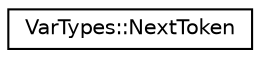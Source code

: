 digraph "Graphical Class Hierarchy"
{
 // INTERACTIVE_SVG=YES
  edge [fontname="Helvetica",fontsize="10",labelfontname="Helvetica",labelfontsize="10"];
  node [fontname="Helvetica",fontsize="10",shape=record];
  rankdir="LR";
  Node1 [label="VarTypes::NextToken",height=0.2,width=0.4,color="black", fillcolor="white", style="filled",URL="$dc/d89/struct_var_types_1_1_next_token.html"];
}
